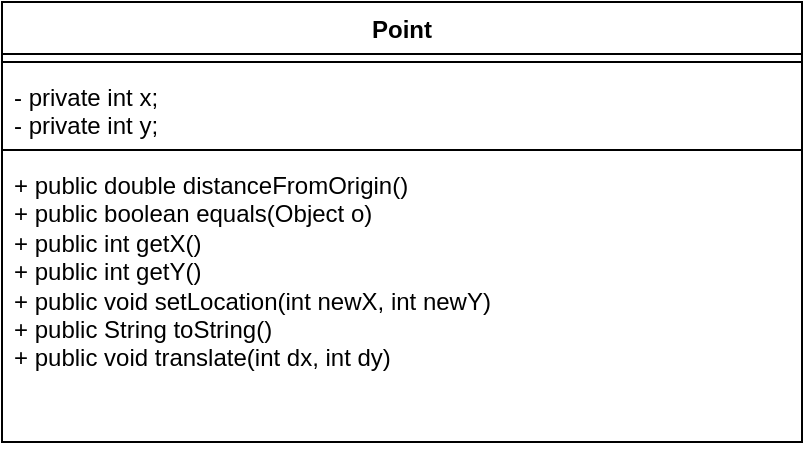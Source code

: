 <mxfile version="23.0.1" type="github">
  <diagram id="C5RBs43oDa-KdzZeNtuy" name="Page-1">
    <mxGraphModel dx="1074" dy="639" grid="1" gridSize="10" guides="1" tooltips="1" connect="1" arrows="1" fold="1" page="1" pageScale="1" pageWidth="827" pageHeight="1169" math="0" shadow="0">
      <root>
        <mxCell id="WIyWlLk6GJQsqaUBKTNV-0" />
        <mxCell id="WIyWlLk6GJQsqaUBKTNV-1" parent="WIyWlLk6GJQsqaUBKTNV-0" />
        <mxCell id="gLOpjrWsr7CwgDJ90xU5-5" value="Point" style="swimlane;fontStyle=1;align=center;verticalAlign=top;childLayout=stackLayout;horizontal=1;startSize=26;horizontalStack=0;resizeParent=1;resizeParentMax=0;resizeLast=0;collapsible=1;marginBottom=0;whiteSpace=wrap;html=1;" vertex="1" parent="WIyWlLk6GJQsqaUBKTNV-1">
          <mxGeometry x="109" y="80" width="400" height="220" as="geometry">
            <mxRectangle x="510" y="170" width="70" height="30" as="alternateBounds" />
          </mxGeometry>
        </mxCell>
        <mxCell id="gLOpjrWsr7CwgDJ90xU5-11" value="" style="line;strokeWidth=1;fillColor=none;align=left;verticalAlign=middle;spacingTop=-1;spacingLeft=3;spacingRight=3;rotatable=0;labelPosition=right;points=[];portConstraint=eastwest;strokeColor=inherit;" vertex="1" parent="gLOpjrWsr7CwgDJ90xU5-5">
          <mxGeometry y="26" width="400" height="8" as="geometry" />
        </mxCell>
        <mxCell id="gLOpjrWsr7CwgDJ90xU5-6" value="- private int x;&lt;br&gt;- private int y;" style="text;strokeColor=none;fillColor=none;align=left;verticalAlign=top;spacingLeft=4;spacingRight=4;overflow=hidden;rotatable=0;points=[[0,0.5],[1,0.5]];portConstraint=eastwest;whiteSpace=wrap;html=1;" vertex="1" parent="gLOpjrWsr7CwgDJ90xU5-5">
          <mxGeometry y="34" width="400" height="36" as="geometry" />
        </mxCell>
        <mxCell id="gLOpjrWsr7CwgDJ90xU5-12" value="" style="line;strokeWidth=1;fillColor=none;align=left;verticalAlign=middle;spacingTop=-1;spacingLeft=3;spacingRight=3;rotatable=0;labelPosition=right;points=[];portConstraint=eastwest;strokeColor=inherit;" vertex="1" parent="gLOpjrWsr7CwgDJ90xU5-5">
          <mxGeometry y="70" width="400" height="8" as="geometry" />
        </mxCell>
        <mxCell id="gLOpjrWsr7CwgDJ90xU5-8" value="+ public double distanceFromOrigin()&lt;br&gt;+&amp;nbsp;public boolean equals(Object o)&lt;br&gt;+&amp;nbsp;public int getX()&lt;br&gt;+&amp;nbsp;public int getY()&lt;br&gt;+&amp;nbsp;public void setLocation(int newX, int newY)&lt;br&gt;+&amp;nbsp;public String toString()&lt;br&gt;+&amp;nbsp;public void translate(int dx, int dy)" style="text;strokeColor=none;fillColor=none;align=left;verticalAlign=top;spacingLeft=4;spacingRight=4;overflow=hidden;rotatable=0;points=[[0,0.5],[1,0.5]];portConstraint=eastwest;whiteSpace=wrap;html=1;" vertex="1" parent="gLOpjrWsr7CwgDJ90xU5-5">
          <mxGeometry y="78" width="400" height="142" as="geometry" />
        </mxCell>
      </root>
    </mxGraphModel>
  </diagram>
</mxfile>
